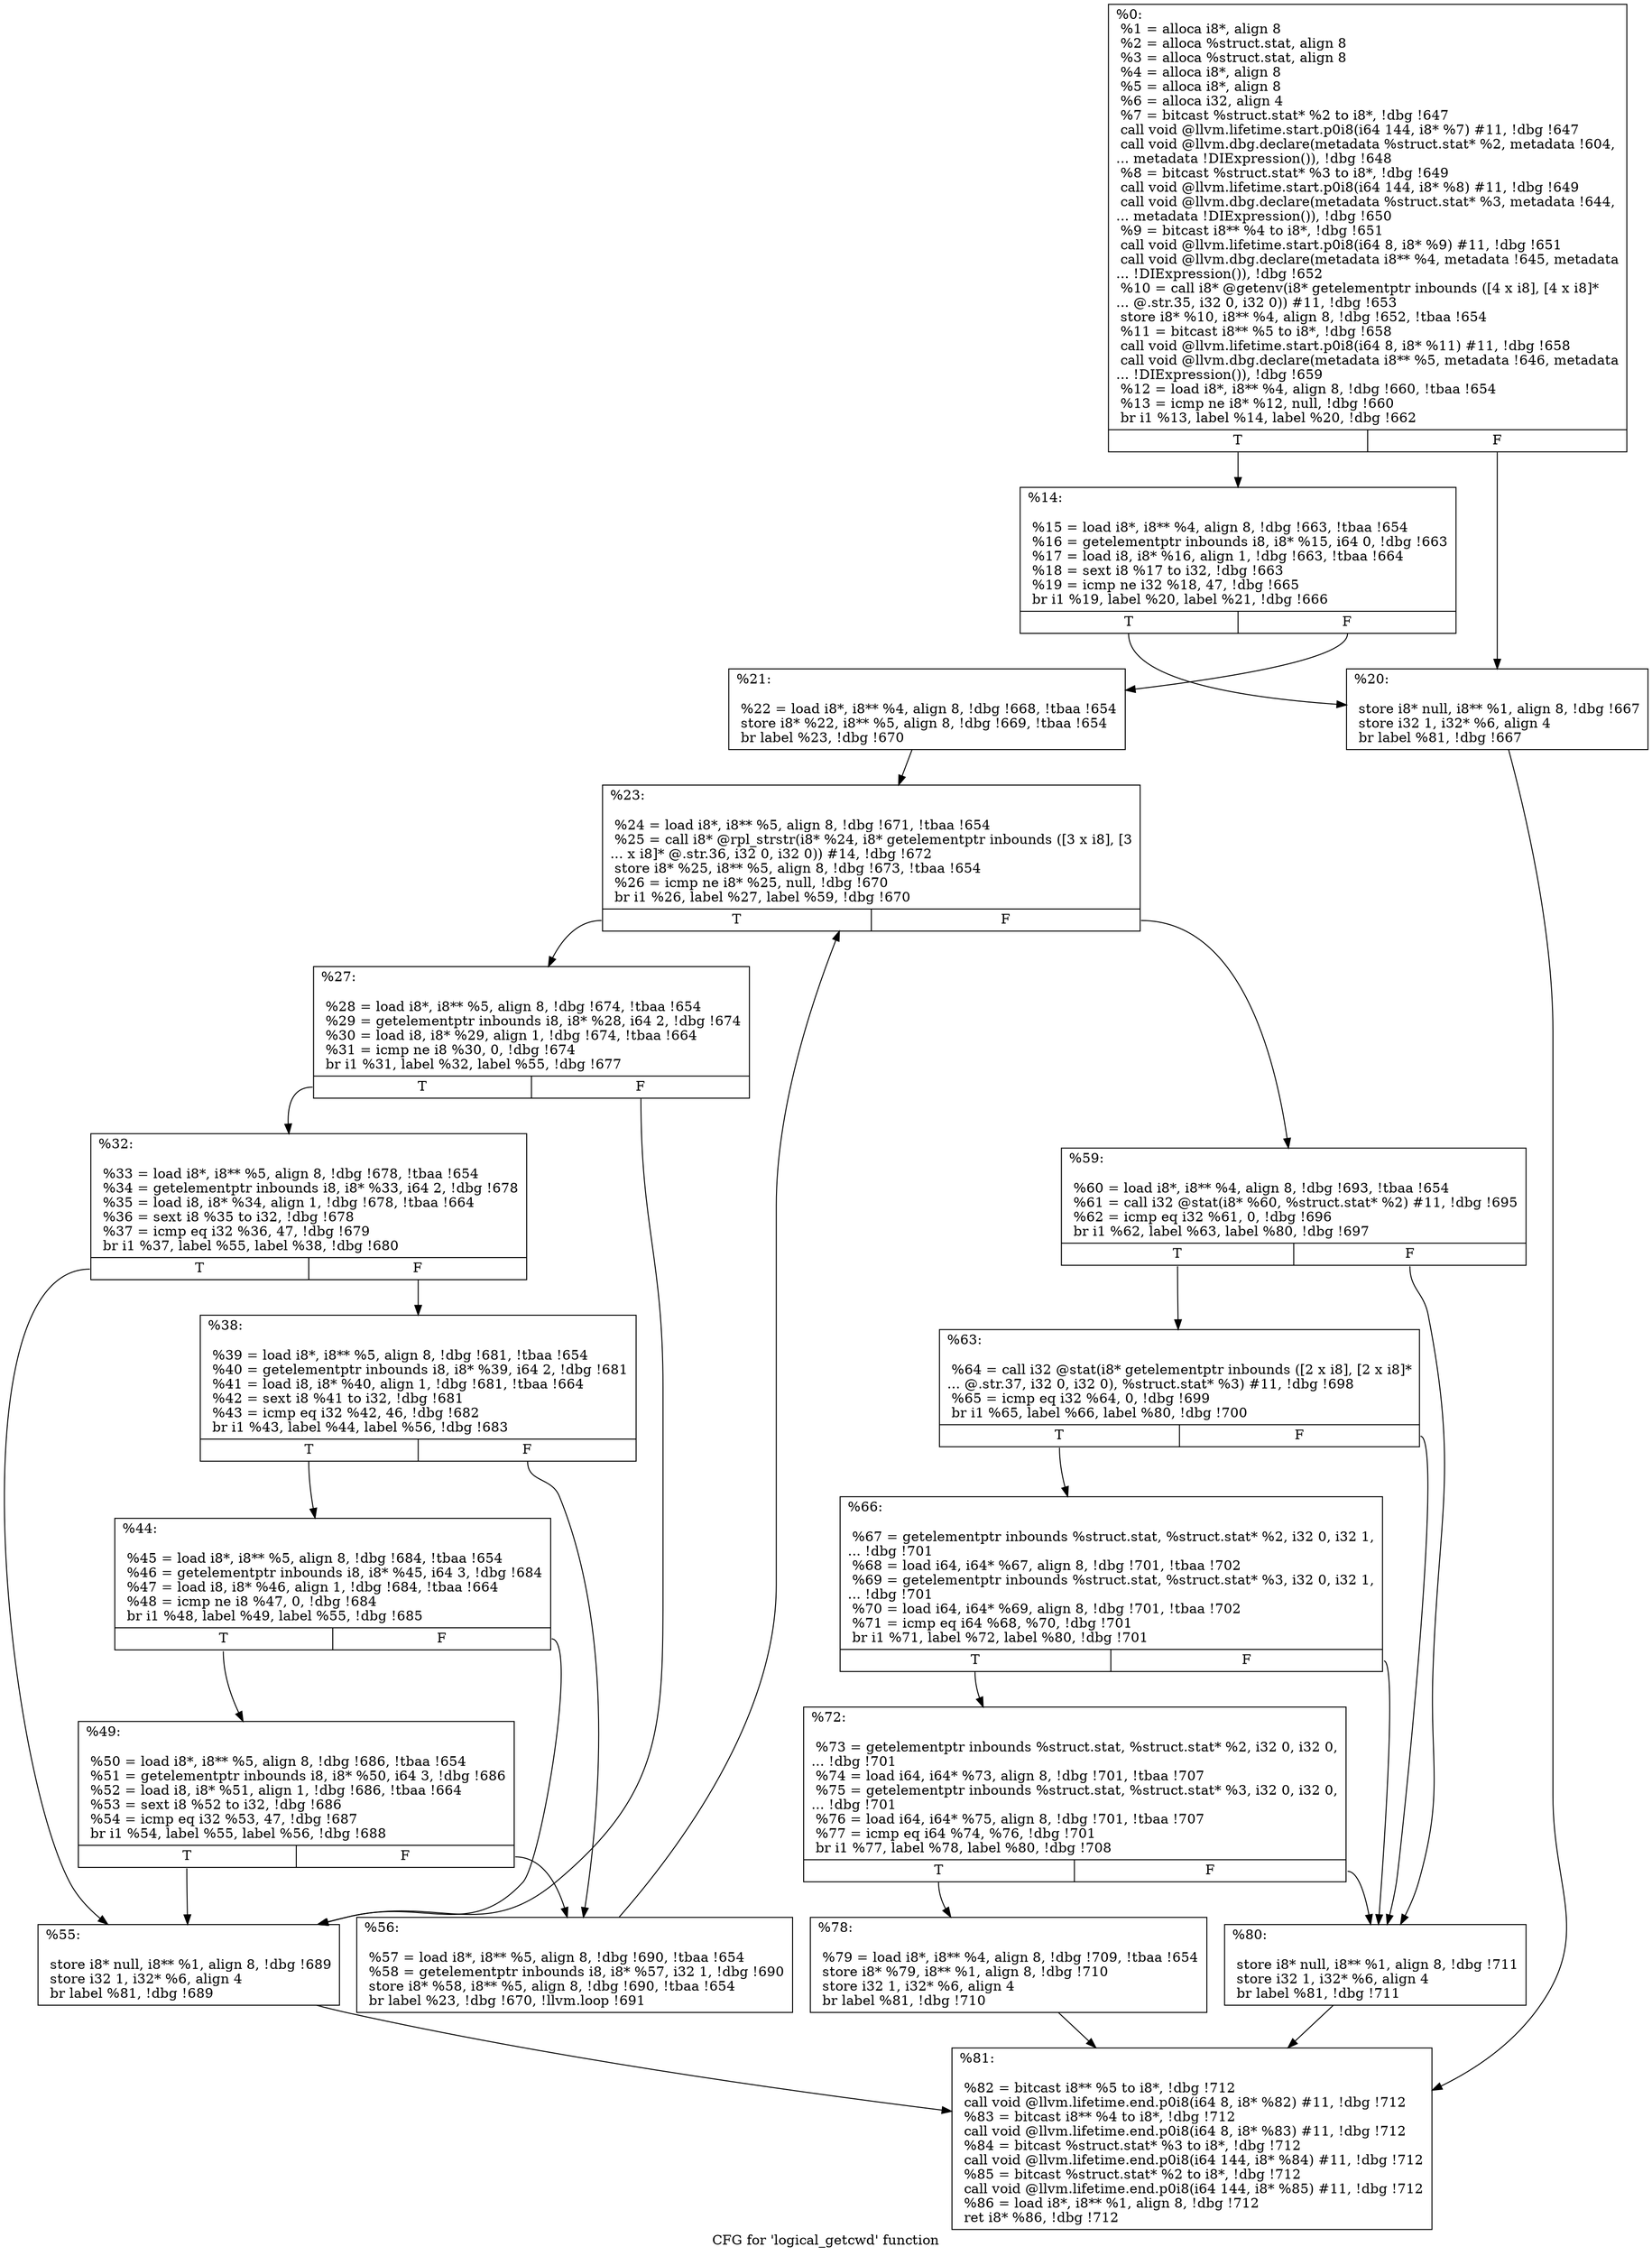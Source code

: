 digraph "CFG for 'logical_getcwd' function" {
	label="CFG for 'logical_getcwd' function";

	Node0x16a19f0 [shape=record,label="{%0:\l  %1 = alloca i8*, align 8\l  %2 = alloca %struct.stat, align 8\l  %3 = alloca %struct.stat, align 8\l  %4 = alloca i8*, align 8\l  %5 = alloca i8*, align 8\l  %6 = alloca i32, align 4\l  %7 = bitcast %struct.stat* %2 to i8*, !dbg !647\l  call void @llvm.lifetime.start.p0i8(i64 144, i8* %7) #11, !dbg !647\l  call void @llvm.dbg.declare(metadata %struct.stat* %2, metadata !604,\l... metadata !DIExpression()), !dbg !648\l  %8 = bitcast %struct.stat* %3 to i8*, !dbg !649\l  call void @llvm.lifetime.start.p0i8(i64 144, i8* %8) #11, !dbg !649\l  call void @llvm.dbg.declare(metadata %struct.stat* %3, metadata !644,\l... metadata !DIExpression()), !dbg !650\l  %9 = bitcast i8** %4 to i8*, !dbg !651\l  call void @llvm.lifetime.start.p0i8(i64 8, i8* %9) #11, !dbg !651\l  call void @llvm.dbg.declare(metadata i8** %4, metadata !645, metadata\l... !DIExpression()), !dbg !652\l  %10 = call i8* @getenv(i8* getelementptr inbounds ([4 x i8], [4 x i8]*\l... @.str.35, i32 0, i32 0)) #11, !dbg !653\l  store i8* %10, i8** %4, align 8, !dbg !652, !tbaa !654\l  %11 = bitcast i8** %5 to i8*, !dbg !658\l  call void @llvm.lifetime.start.p0i8(i64 8, i8* %11) #11, !dbg !658\l  call void @llvm.dbg.declare(metadata i8** %5, metadata !646, metadata\l... !DIExpression()), !dbg !659\l  %12 = load i8*, i8** %4, align 8, !dbg !660, !tbaa !654\l  %13 = icmp ne i8* %12, null, !dbg !660\l  br i1 %13, label %14, label %20, !dbg !662\l|{<s0>T|<s1>F}}"];
	Node0x16a19f0:s0 -> Node0x16912b0;
	Node0x16a19f0:s1 -> Node0x1691300;
	Node0x16912b0 [shape=record,label="{%14:\l\l  %15 = load i8*, i8** %4, align 8, !dbg !663, !tbaa !654\l  %16 = getelementptr inbounds i8, i8* %15, i64 0, !dbg !663\l  %17 = load i8, i8* %16, align 1, !dbg !663, !tbaa !664\l  %18 = sext i8 %17 to i32, !dbg !663\l  %19 = icmp ne i32 %18, 47, !dbg !665\l  br i1 %19, label %20, label %21, !dbg !666\l|{<s0>T|<s1>F}}"];
	Node0x16912b0:s0 -> Node0x1691300;
	Node0x16912b0:s1 -> Node0x1691350;
	Node0x1691300 [shape=record,label="{%20:\l\l  store i8* null, i8** %1, align 8, !dbg !667\l  store i32 1, i32* %6, align 4\l  br label %81, !dbg !667\l}"];
	Node0x1691300 -> Node0x1691800;
	Node0x1691350 [shape=record,label="{%21:\l\l  %22 = load i8*, i8** %4, align 8, !dbg !668, !tbaa !654\l  store i8* %22, i8** %5, align 8, !dbg !669, !tbaa !654\l  br label %23, !dbg !670\l}"];
	Node0x1691350 -> Node0x16913a0;
	Node0x16913a0 [shape=record,label="{%23:\l\l  %24 = load i8*, i8** %5, align 8, !dbg !671, !tbaa !654\l  %25 = call i8* @rpl_strstr(i8* %24, i8* getelementptr inbounds ([3 x i8], [3\l... x i8]* @.str.36, i32 0, i32 0)) #14, !dbg !672\l  store i8* %25, i8** %5, align 8, !dbg !673, !tbaa !654\l  %26 = icmp ne i8* %25, null, !dbg !670\l  br i1 %26, label %27, label %59, !dbg !670\l|{<s0>T|<s1>F}}"];
	Node0x16913a0:s0 -> Node0x16913f0;
	Node0x16913a0:s1 -> Node0x1691620;
	Node0x16913f0 [shape=record,label="{%27:\l\l  %28 = load i8*, i8** %5, align 8, !dbg !674, !tbaa !654\l  %29 = getelementptr inbounds i8, i8* %28, i64 2, !dbg !674\l  %30 = load i8, i8* %29, align 1, !dbg !674, !tbaa !664\l  %31 = icmp ne i8 %30, 0, !dbg !674\l  br i1 %31, label %32, label %55, !dbg !677\l|{<s0>T|<s1>F}}"];
	Node0x16913f0:s0 -> Node0x1691440;
	Node0x16913f0:s1 -> Node0x1691580;
	Node0x1691440 [shape=record,label="{%32:\l\l  %33 = load i8*, i8** %5, align 8, !dbg !678, !tbaa !654\l  %34 = getelementptr inbounds i8, i8* %33, i64 2, !dbg !678\l  %35 = load i8, i8* %34, align 1, !dbg !678, !tbaa !664\l  %36 = sext i8 %35 to i32, !dbg !678\l  %37 = icmp eq i32 %36, 47, !dbg !679\l  br i1 %37, label %55, label %38, !dbg !680\l|{<s0>T|<s1>F}}"];
	Node0x1691440:s0 -> Node0x1691580;
	Node0x1691440:s1 -> Node0x1691490;
	Node0x1691490 [shape=record,label="{%38:\l\l  %39 = load i8*, i8** %5, align 8, !dbg !681, !tbaa !654\l  %40 = getelementptr inbounds i8, i8* %39, i64 2, !dbg !681\l  %41 = load i8, i8* %40, align 1, !dbg !681, !tbaa !664\l  %42 = sext i8 %41 to i32, !dbg !681\l  %43 = icmp eq i32 %42, 46, !dbg !682\l  br i1 %43, label %44, label %56, !dbg !683\l|{<s0>T|<s1>F}}"];
	Node0x1691490:s0 -> Node0x16914e0;
	Node0x1691490:s1 -> Node0x16915d0;
	Node0x16914e0 [shape=record,label="{%44:\l\l  %45 = load i8*, i8** %5, align 8, !dbg !684, !tbaa !654\l  %46 = getelementptr inbounds i8, i8* %45, i64 3, !dbg !684\l  %47 = load i8, i8* %46, align 1, !dbg !684, !tbaa !664\l  %48 = icmp ne i8 %47, 0, !dbg !684\l  br i1 %48, label %49, label %55, !dbg !685\l|{<s0>T|<s1>F}}"];
	Node0x16914e0:s0 -> Node0x1691530;
	Node0x16914e0:s1 -> Node0x1691580;
	Node0x1691530 [shape=record,label="{%49:\l\l  %50 = load i8*, i8** %5, align 8, !dbg !686, !tbaa !654\l  %51 = getelementptr inbounds i8, i8* %50, i64 3, !dbg !686\l  %52 = load i8, i8* %51, align 1, !dbg !686, !tbaa !664\l  %53 = sext i8 %52 to i32, !dbg !686\l  %54 = icmp eq i32 %53, 47, !dbg !687\l  br i1 %54, label %55, label %56, !dbg !688\l|{<s0>T|<s1>F}}"];
	Node0x1691530:s0 -> Node0x1691580;
	Node0x1691530:s1 -> Node0x16915d0;
	Node0x1691580 [shape=record,label="{%55:\l\l  store i8* null, i8** %1, align 8, !dbg !689\l  store i32 1, i32* %6, align 4\l  br label %81, !dbg !689\l}"];
	Node0x1691580 -> Node0x1691800;
	Node0x16915d0 [shape=record,label="{%56:\l\l  %57 = load i8*, i8** %5, align 8, !dbg !690, !tbaa !654\l  %58 = getelementptr inbounds i8, i8* %57, i32 1, !dbg !690\l  store i8* %58, i8** %5, align 8, !dbg !690, !tbaa !654\l  br label %23, !dbg !670, !llvm.loop !691\l}"];
	Node0x16915d0 -> Node0x16913a0;
	Node0x1691620 [shape=record,label="{%59:\l\l  %60 = load i8*, i8** %4, align 8, !dbg !693, !tbaa !654\l  %61 = call i32 @stat(i8* %60, %struct.stat* %2) #11, !dbg !695\l  %62 = icmp eq i32 %61, 0, !dbg !696\l  br i1 %62, label %63, label %80, !dbg !697\l|{<s0>T|<s1>F}}"];
	Node0x1691620:s0 -> Node0x1691670;
	Node0x1691620:s1 -> Node0x16917b0;
	Node0x1691670 [shape=record,label="{%63:\l\l  %64 = call i32 @stat(i8* getelementptr inbounds ([2 x i8], [2 x i8]*\l... @.str.37, i32 0, i32 0), %struct.stat* %3) #11, !dbg !698\l  %65 = icmp eq i32 %64, 0, !dbg !699\l  br i1 %65, label %66, label %80, !dbg !700\l|{<s0>T|<s1>F}}"];
	Node0x1691670:s0 -> Node0x16916c0;
	Node0x1691670:s1 -> Node0x16917b0;
	Node0x16916c0 [shape=record,label="{%66:\l\l  %67 = getelementptr inbounds %struct.stat, %struct.stat* %2, i32 0, i32 1,\l... !dbg !701\l  %68 = load i64, i64* %67, align 8, !dbg !701, !tbaa !702\l  %69 = getelementptr inbounds %struct.stat, %struct.stat* %3, i32 0, i32 1,\l... !dbg !701\l  %70 = load i64, i64* %69, align 8, !dbg !701, !tbaa !702\l  %71 = icmp eq i64 %68, %70, !dbg !701\l  br i1 %71, label %72, label %80, !dbg !701\l|{<s0>T|<s1>F}}"];
	Node0x16916c0:s0 -> Node0x1691710;
	Node0x16916c0:s1 -> Node0x16917b0;
	Node0x1691710 [shape=record,label="{%72:\l\l  %73 = getelementptr inbounds %struct.stat, %struct.stat* %2, i32 0, i32 0,\l... !dbg !701\l  %74 = load i64, i64* %73, align 8, !dbg !701, !tbaa !707\l  %75 = getelementptr inbounds %struct.stat, %struct.stat* %3, i32 0, i32 0,\l... !dbg !701\l  %76 = load i64, i64* %75, align 8, !dbg !701, !tbaa !707\l  %77 = icmp eq i64 %74, %76, !dbg !701\l  br i1 %77, label %78, label %80, !dbg !708\l|{<s0>T|<s1>F}}"];
	Node0x1691710:s0 -> Node0x1691760;
	Node0x1691710:s1 -> Node0x16917b0;
	Node0x1691760 [shape=record,label="{%78:\l\l  %79 = load i8*, i8** %4, align 8, !dbg !709, !tbaa !654\l  store i8* %79, i8** %1, align 8, !dbg !710\l  store i32 1, i32* %6, align 4\l  br label %81, !dbg !710\l}"];
	Node0x1691760 -> Node0x1691800;
	Node0x16917b0 [shape=record,label="{%80:\l\l  store i8* null, i8** %1, align 8, !dbg !711\l  store i32 1, i32* %6, align 4\l  br label %81, !dbg !711\l}"];
	Node0x16917b0 -> Node0x1691800;
	Node0x1691800 [shape=record,label="{%81:\l\l  %82 = bitcast i8** %5 to i8*, !dbg !712\l  call void @llvm.lifetime.end.p0i8(i64 8, i8* %82) #11, !dbg !712\l  %83 = bitcast i8** %4 to i8*, !dbg !712\l  call void @llvm.lifetime.end.p0i8(i64 8, i8* %83) #11, !dbg !712\l  %84 = bitcast %struct.stat* %3 to i8*, !dbg !712\l  call void @llvm.lifetime.end.p0i8(i64 144, i8* %84) #11, !dbg !712\l  %85 = bitcast %struct.stat* %2 to i8*, !dbg !712\l  call void @llvm.lifetime.end.p0i8(i64 144, i8* %85) #11, !dbg !712\l  %86 = load i8*, i8** %1, align 8, !dbg !712\l  ret i8* %86, !dbg !712\l}"];
}
